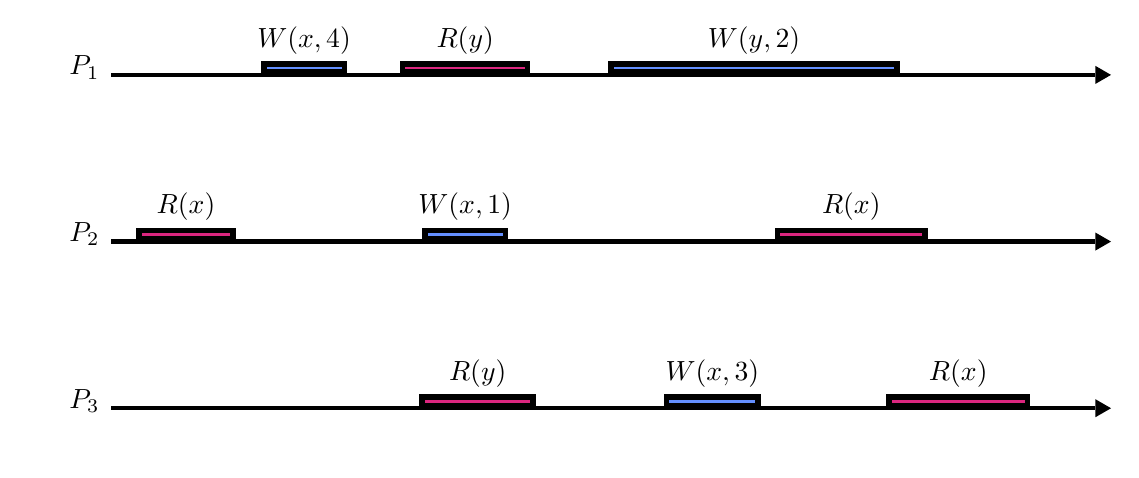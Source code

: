 \begin{pgfpicture}
\pgfpathrectangle{\pgfpointorigin}{\pgfqpoint{390.0bp}{152.0bp}}
\pgfusepath{use as bounding box}
\begin{pgfscope}
\definecolor{fc}{rgb}{0.863,0.149,0.498}
\pgfsetfillcolor{fc}
\pgfsetlinewidth{2.0bp}
\definecolor{sc}{rgb}{0.0,0.0,0.0}
\pgfsetstrokecolor{sc}
\pgfsetmiterjoin
\pgfsetbuttcap
\pgfpathqmoveto{360.0bp}{16.0bp}
\pgfpathqlineto{360.0bp}{19.0bp}
\pgfpathqlineto{310.0bp}{19.0bp}
\pgfpathqlineto{310.0bp}{16.0bp}
\pgfpathqlineto{360.0bp}{16.0bp}
\pgfpathclose
\pgfusepathqfillstroke
\end{pgfscope}
\begin{pgfscope}
\pgftransformshift{\pgfqpoint{324.458bp}{25.009bp}}
\pgftext[base,left]{$R(x)$}
\end{pgfscope}
\begin{pgfscope}
\definecolor{fc}{rgb}{0.392,0.561,1.0}
\pgfsetfillcolor{fc}
\pgfsetlinewidth{2.0bp}
\definecolor{sc}{rgb}{0.0,0.0,0.0}
\pgfsetstrokecolor{sc}
\pgfsetmiterjoin
\pgfsetbuttcap
\pgfpathqmoveto{263.0bp}{16.0bp}
\pgfpathqlineto{263.0bp}{19.0bp}
\pgfpathqlineto{230.0bp}{19.0bp}
\pgfpathqlineto{230.0bp}{16.0bp}
\pgfpathqlineto{263.0bp}{16.0bp}
\pgfpathclose
\pgfusepathqfillstroke
\end{pgfscope}
\begin{pgfscope}
\pgftransformshift{\pgfqpoint{229.678bp}{25.009bp}}
\pgftext[base,left]{$W(x, 3)$}
\end{pgfscope}
\begin{pgfscope}
\definecolor{fc}{rgb}{0.863,0.149,0.498}
\pgfsetfillcolor{fc}
\pgfsetlinewidth{2.0bp}
\definecolor{sc}{rgb}{0.0,0.0,0.0}
\pgfsetstrokecolor{sc}
\pgfsetmiterjoin
\pgfsetbuttcap
\pgfpathqmoveto{182.0bp}{16.0bp}
\pgfpathqlineto{182.0bp}{19.0bp}
\pgfpathqlineto{142.0bp}{19.0bp}
\pgfpathqlineto{142.0bp}{16.0bp}
\pgfpathqlineto{182.0bp}{16.0bp}
\pgfpathclose
\pgfusepathqfillstroke
\end{pgfscope}
\begin{pgfscope}
\pgftransformshift{\pgfqpoint{151.684bp}{25.009bp}}
\pgftext[base,left]{$R(y)$}
\end{pgfscope}
\begin{pgfscope}
\pgfsetlinewidth{1.5bp}
\definecolor{sc}{rgb}{0.0,0.0,0.0}
\pgfsetstrokecolor{sc}
\pgfsetmiterjoin
\pgfsetbuttcap
\pgfpathqmoveto{30.0bp}{15.0bp}
\pgfpathqlineto{384.391bp}{15.0bp}
\pgfusepathqstroke
\end{pgfscope}
\begin{pgfscope}
\definecolor{fc}{rgb}{0.0,0.0,0.0}
\pgfsetfillcolor{fc}
\pgfusepathqfill
\end{pgfscope}
\begin{pgfscope}
\definecolor{fc}{rgb}{0.0,0.0,0.0}
\pgfsetfillcolor{fc}
\pgfusepathqfill
\end{pgfscope}
\begin{pgfscope}
\definecolor{fc}{rgb}{0.0,0.0,0.0}
\pgfsetfillcolor{fc}
\pgfpathqmoveto{390.0bp}{15.0bp}
\pgfpathqlineto{384.391bp}{18.238bp}
\pgfpathqlineto{384.391bp}{11.762bp}
\pgfpathqlineto{390.0bp}{15.0bp}
\pgfpathclose
\pgfusepathqfill
\end{pgfscope}
\begin{pgfscope}
\definecolor{fc}{rgb}{0.0,0.0,0.0}
\pgfsetfillcolor{fc}
\pgfusepathqfill
\end{pgfscope}
\begin{pgfscope}
\definecolor{fc}{rgb}{0.0,0.0,0.0}
\pgfsetfillcolor{fc}
\pgfsetfillopacity{0.0}
\pgfpathqmoveto{30.0bp}{0.0bp}
\pgfpathqlineto{30.0bp}{30.0bp}
\pgfpathqlineto{0.0bp}{30.0bp}
\pgfpathqlineto{-0.0bp}{0.0bp}
\pgfpathqlineto{30.0bp}{0.0bp}
\pgfpathclose
\pgfusepathqfill
\end{pgfscope}
\begin{pgfscope}
\pgftransformshift{\pgfqpoint{15.0bp}{15.0bp}}
\pgftext[base,left]{$P_3$}
\end{pgfscope}
\begin{pgfscope}
\definecolor{fc}{rgb}{0.863,0.149,0.498}
\pgfsetfillcolor{fc}
\pgfsetlinewidth{2.0bp}
\definecolor{sc}{rgb}{0.0,0.0,0.0}
\pgfsetstrokecolor{sc}
\pgfsetmiterjoin
\pgfsetbuttcap
\pgfpathqmoveto{323.0bp}{76.0bp}
\pgfpathqlineto{323.0bp}{79.0bp}
\pgfpathqlineto{270.0bp}{79.0bp}
\pgfpathqlineto{270.0bp}{76.0bp}
\pgfpathqlineto{323.0bp}{76.0bp}
\pgfpathclose
\pgfusepathqfillstroke
\end{pgfscope}
\begin{pgfscope}
\pgftransformshift{\pgfqpoint{285.958bp}{85.009bp}}
\pgftext[base,left]{$R(x)$}
\end{pgfscope}
\begin{pgfscope}
\definecolor{fc}{rgb}{0.392,0.561,1.0}
\pgfsetfillcolor{fc}
\pgfsetlinewidth{2.0bp}
\definecolor{sc}{rgb}{0.0,0.0,0.0}
\pgfsetstrokecolor{sc}
\pgfsetmiterjoin
\pgfsetbuttcap
\pgfpathqmoveto{172.0bp}{76.0bp}
\pgfpathqlineto{172.0bp}{79.0bp}
\pgfpathqlineto{143.0bp}{79.0bp}
\pgfpathqlineto{143.0bp}{76.0bp}
\pgfpathqlineto{172.0bp}{76.0bp}
\pgfpathclose
\pgfusepathqfillstroke
\end{pgfscope}
\begin{pgfscope}
\pgftransformshift{\pgfqpoint{140.678bp}{85.009bp}}
\pgftext[base,left]{$W(x, 1)$}
\end{pgfscope}
\begin{pgfscope}
\definecolor{fc}{rgb}{0.863,0.149,0.498}
\pgfsetfillcolor{fc}
\pgfsetlinewidth{2.0bp}
\definecolor{sc}{rgb}{0.0,0.0,0.0}
\pgfsetstrokecolor{sc}
\pgfsetmiterjoin
\pgfsetbuttcap
\pgfpathqmoveto{74.0bp}{76.0bp}
\pgfpathqlineto{74.0bp}{79.0bp}
\pgfpathqlineto{40.0bp}{79.0bp}
\pgfpathqlineto{40.0bp}{76.0bp}
\pgfpathqlineto{74.0bp}{76.0bp}
\pgfpathclose
\pgfusepathqfillstroke
\end{pgfscope}
\begin{pgfscope}
\pgftransformshift{\pgfqpoint{46.458bp}{85.009bp}}
\pgftext[base,left]{$R(x)$}
\end{pgfscope}
\begin{pgfscope}
\pgfsetlinewidth{1.5bp}
\definecolor{sc}{rgb}{0.0,0.0,0.0}
\pgfsetstrokecolor{sc}
\pgfsetmiterjoin
\pgfsetbuttcap
\pgfpathqmoveto{30.0bp}{75.0bp}
\pgfpathqlineto{384.391bp}{75.0bp}
\pgfusepathqstroke
\end{pgfscope}
\begin{pgfscope}
\definecolor{fc}{rgb}{0.0,0.0,0.0}
\pgfsetfillcolor{fc}
\pgfusepathqfill
\end{pgfscope}
\begin{pgfscope}
\definecolor{fc}{rgb}{0.0,0.0,0.0}
\pgfsetfillcolor{fc}
\pgfusepathqfill
\end{pgfscope}
\begin{pgfscope}
\definecolor{fc}{rgb}{0.0,0.0,0.0}
\pgfsetfillcolor{fc}
\pgfpathqmoveto{390.0bp}{75.0bp}
\pgfpathqlineto{384.391bp}{78.238bp}
\pgfpathqlineto{384.391bp}{71.762bp}
\pgfpathqlineto{390.0bp}{75.0bp}
\pgfpathclose
\pgfusepathqfill
\end{pgfscope}
\begin{pgfscope}
\definecolor{fc}{rgb}{0.0,0.0,0.0}
\pgfsetfillcolor{fc}
\pgfusepathqfill
\end{pgfscope}
\begin{pgfscope}
\definecolor{fc}{rgb}{0.0,0.0,0.0}
\pgfsetfillcolor{fc}
\pgfsetfillopacity{0.0}
\pgfpathqmoveto{30.0bp}{60.0bp}
\pgfpathqlineto{30.0bp}{90.0bp}
\pgfpathqlineto{0.0bp}{90.0bp}
\pgfpathqlineto{-0.0bp}{60.0bp}
\pgfpathqlineto{30.0bp}{60.0bp}
\pgfpathclose
\pgfusepathqfill
\end{pgfscope}
\begin{pgfscope}
\pgftransformshift{\pgfqpoint{15.0bp}{75.0bp}}
\pgftext[base,left]{$P_2$}
\end{pgfscope}
\begin{pgfscope}
\definecolor{fc}{rgb}{0.392,0.561,1.0}
\pgfsetfillcolor{fc}
\pgfsetlinewidth{2.0bp}
\definecolor{sc}{rgb}{0.0,0.0,0.0}
\pgfsetstrokecolor{sc}
\pgfsetmiterjoin
\pgfsetbuttcap
\pgfpathqmoveto{313.0bp}{136.0bp}
\pgfpathqlineto{313.0bp}{139.0bp}
\pgfpathqlineto{210.0bp}{139.0bp}
\pgfpathqlineto{210.0bp}{136.0bp}
\pgfpathqlineto{313.0bp}{136.0bp}
\pgfpathclose
\pgfusepathqfillstroke
\end{pgfscope}
\begin{pgfscope}
\pgftransformshift{\pgfqpoint{244.904bp}{145.009bp}}
\pgftext[base,left]{$W(y, 2)$}
\end{pgfscope}
\begin{pgfscope}
\definecolor{fc}{rgb}{0.863,0.149,0.498}
\pgfsetfillcolor{fc}
\pgfsetlinewidth{2.0bp}
\definecolor{sc}{rgb}{0.0,0.0,0.0}
\pgfsetstrokecolor{sc}
\pgfsetmiterjoin
\pgfsetbuttcap
\pgfpathqmoveto{180.0bp}{136.0bp}
\pgfpathqlineto{180.0bp}{139.0bp}
\pgfpathqlineto{135.0bp}{139.0bp}
\pgfpathqlineto{135.0bp}{136.0bp}
\pgfpathqlineto{180.0bp}{136.0bp}
\pgfpathclose
\pgfusepathqfillstroke
\end{pgfscope}
\begin{pgfscope}
\pgftransformshift{\pgfqpoint{147.184bp}{145.009bp}}
\pgftext[base,left]{$R(y)$}
\end{pgfscope}
\begin{pgfscope}
\definecolor{fc}{rgb}{0.392,0.561,1.0}
\pgfsetfillcolor{fc}
\pgfsetlinewidth{2.0bp}
\definecolor{sc}{rgb}{0.0,0.0,0.0}
\pgfsetstrokecolor{sc}
\pgfsetmiterjoin
\pgfsetbuttcap
\pgfpathqmoveto{114.0bp}{136.0bp}
\pgfpathqlineto{114.0bp}{139.0bp}
\pgfpathqlineto{85.0bp}{139.0bp}
\pgfpathqlineto{85.0bp}{136.0bp}
\pgfpathqlineto{114.0bp}{136.0bp}
\pgfpathclose
\pgfusepathqfillstroke
\end{pgfscope}
\begin{pgfscope}
\pgftransformshift{\pgfqpoint{82.677bp}{145.009bp}}
\pgftext[base,left]{$W(x, 4)$}
\end{pgfscope}
\begin{pgfscope}
\pgfsetlinewidth{1.5bp}
\definecolor{sc}{rgb}{0.0,0.0,0.0}
\pgfsetstrokecolor{sc}
\pgfsetmiterjoin
\pgfsetbuttcap
\pgfpathqmoveto{30.0bp}{135.0bp}
\pgfpathqlineto{384.391bp}{135.0bp}
\pgfusepathqstroke
\end{pgfscope}
\begin{pgfscope}
\definecolor{fc}{rgb}{0.0,0.0,0.0}
\pgfsetfillcolor{fc}
\pgfusepathqfill
\end{pgfscope}
\begin{pgfscope}
\definecolor{fc}{rgb}{0.0,0.0,0.0}
\pgfsetfillcolor{fc}
\pgfusepathqfill
\end{pgfscope}
\begin{pgfscope}
\definecolor{fc}{rgb}{0.0,0.0,0.0}
\pgfsetfillcolor{fc}
\pgfpathqmoveto{390.0bp}{135.0bp}
\pgfpathqlineto{384.391bp}{138.238bp}
\pgfpathqlineto{384.391bp}{131.762bp}
\pgfpathqlineto{390.0bp}{135.0bp}
\pgfpathclose
\pgfusepathqfill
\end{pgfscope}
\begin{pgfscope}
\definecolor{fc}{rgb}{0.0,0.0,0.0}
\pgfsetfillcolor{fc}
\pgfusepathqfill
\end{pgfscope}
\begin{pgfscope}
\definecolor{fc}{rgb}{0.0,0.0,0.0}
\pgfsetfillcolor{fc}
\pgfsetfillopacity{0.0}
\pgfpathqmoveto{30.0bp}{120.0bp}
\pgfpathqlineto{30.0bp}{150.0bp}
\pgfpathqlineto{0.0bp}{150.0bp}
\pgfpathqlineto{-0.0bp}{120.0bp}
\pgfpathqlineto{30.0bp}{120.0bp}
\pgfpathclose
\pgfusepathqfill
\end{pgfscope}
\begin{pgfscope}
\pgftransformshift{\pgfqpoint{15.0bp}{135.0bp}}
\pgftext[base,left]{$P_1$}
\end{pgfscope}
\end{pgfpicture}
